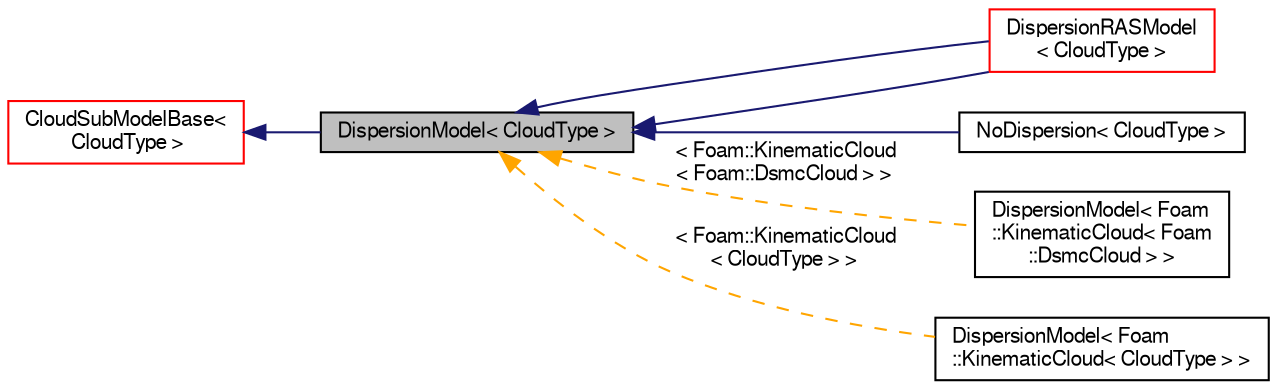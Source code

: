 digraph "DispersionModel&lt; CloudType &gt;"
{
  bgcolor="transparent";
  edge [fontname="FreeSans",fontsize="10",labelfontname="FreeSans",labelfontsize="10"];
  node [fontname="FreeSans",fontsize="10",shape=record];
  rankdir="LR";
  Node0 [label="DispersionModel\< CloudType \>",height=0.2,width=0.4,color="black", fillcolor="grey75", style="filled", fontcolor="black"];
  Node1 -> Node0 [dir="back",color="midnightblue",fontsize="10",style="solid",fontname="FreeSans"];
  Node1 [label="CloudSubModelBase\<\l CloudType \>",height=0.2,width=0.4,color="red",URL="$a24006.html",tooltip="Base class for cloud sub-models. "];
  Node0 -> Node3 [dir="back",color="midnightblue",fontsize="10",style="solid",fontname="FreeSans"];
  Node3 [label="DispersionRASModel\l\< CloudType \>",height=0.2,width=0.4,color="red",URL="$a24594.html",tooltip="Base class for particle dispersion models based on RAS turbulence. "];
  Node0 -> Node3 [dir="back",color="midnightblue",fontsize="10",style="solid",fontname="FreeSans"];
  Node0 -> Node6 [dir="back",color="midnightblue",fontsize="10",style="solid",fontname="FreeSans"];
  Node6 [label="NoDispersion\< CloudType \>",height=0.2,width=0.4,color="black",URL="$a24046.html",tooltip="Place holder for &#39;none&#39; option. "];
  Node0 -> Node7 [dir="back",color="orange",fontsize="10",style="dashed",label=" \< Foam::KinematicCloud\l\< Foam::DsmcCloud \> \>" ,fontname="FreeSans"];
  Node7 [label="DispersionModel\< Foam\l::KinematicCloud\< Foam\l::DsmcCloud \> \>",height=0.2,width=0.4,color="black",URL="$a23770.html"];
  Node0 -> Node8 [dir="back",color="orange",fontsize="10",style="dashed",label=" \< Foam::KinematicCloud\l\< CloudType \> \>" ,fontname="FreeSans"];
  Node8 [label="DispersionModel\< Foam\l::KinematicCloud\< CloudType \> \>",height=0.2,width=0.4,color="black",URL="$a23770.html"];
}
